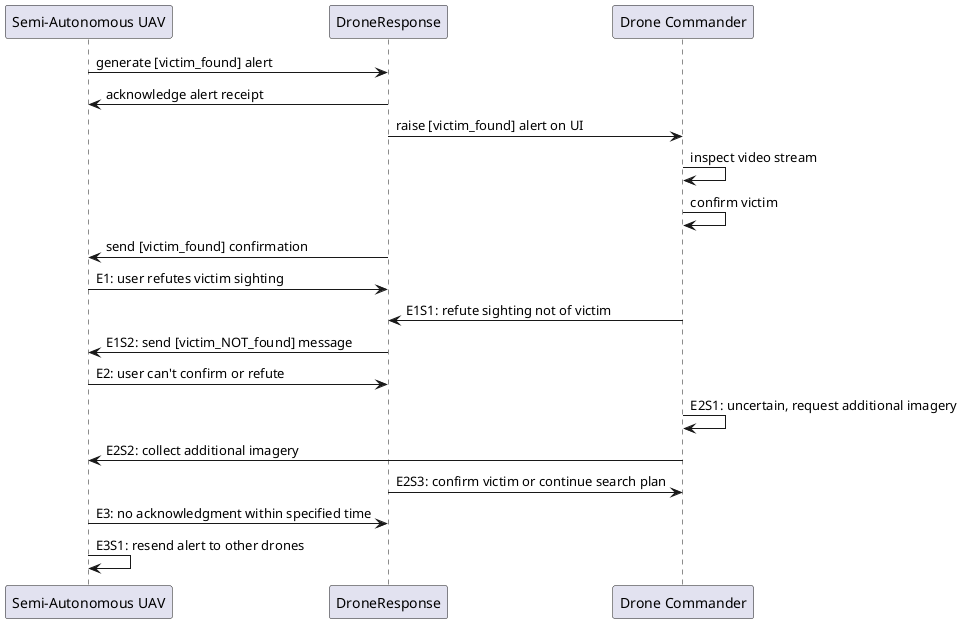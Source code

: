 @startuml "Victim Confirmation Sequence Diagram"

participant "Semi-Autonomous UAV" as UAV
participant "DroneResponse" as Response
participant "Drone Commander" as Commander

UAV->Response: generate [victim_found] alert
Response->UAV: acknowledge alert receipt
Response->Commander: raise [victim_found] alert on UI
Commander->Commander: inspect video stream
Commander->Commander: confirm victim
Response->UAV : send [victim_found] confirmation

UAV->Response: E1: user refutes victim sighting
Commander->Response: E1S1: refute sighting not of victim
Response->UAV: E1S2: send [victim_NOT_found] message

UAV->Response: E2: user can't confirm or refute
Commander->Commander: E2S1: uncertain, request additional imagery
Commander->UAV: E2S2: collect additional imagery
Response->Commander: E2S3: confirm victim or continue search plan

UAV->Response: E3: no acknowledgment within specified time
UAV->UAV: E3S1: resend alert to other drones

@enduml
